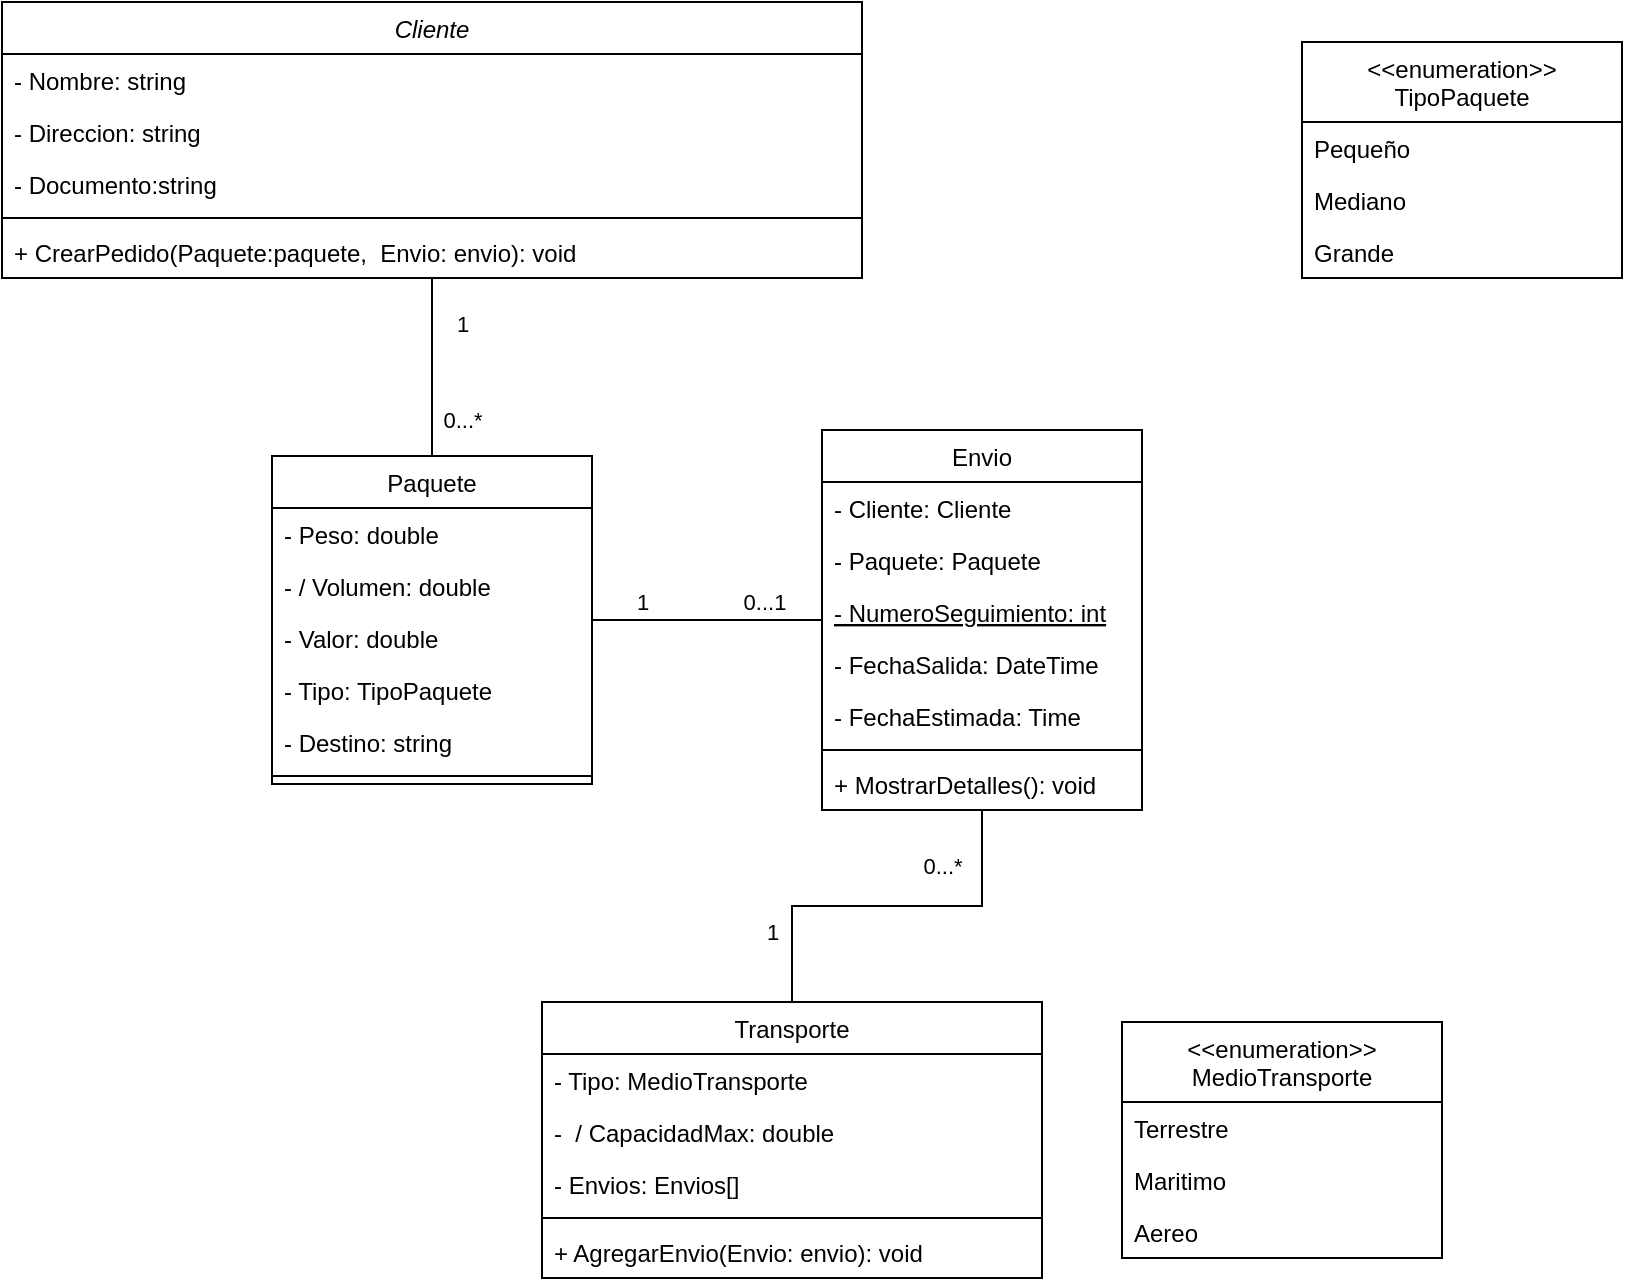 <mxfile version="24.7.12">
  <diagram id="C5RBs43oDa-KdzZeNtuy" name="Page-1">
    <mxGraphModel dx="733" dy="390" grid="1" gridSize="10" guides="1" tooltips="1" connect="1" arrows="1" fold="1" page="1" pageScale="1" pageWidth="827" pageHeight="1169" math="0" shadow="0">
      <root>
        <mxCell id="WIyWlLk6GJQsqaUBKTNV-0" />
        <mxCell id="WIyWlLk6GJQsqaUBKTNV-1" parent="WIyWlLk6GJQsqaUBKTNV-0" />
        <mxCell id="zkfFHV4jXpPFQw0GAbJ--0" value="Cliente" style="swimlane;fontStyle=2;align=center;verticalAlign=top;childLayout=stackLayout;horizontal=1;startSize=26;horizontalStack=0;resizeParent=1;resizeLast=0;collapsible=1;marginBottom=0;rounded=0;shadow=0;strokeWidth=1;" parent="WIyWlLk6GJQsqaUBKTNV-1" vertex="1">
          <mxGeometry x="10" y="120" width="430" height="138" as="geometry">
            <mxRectangle x="230" y="140" width="160" height="26" as="alternateBounds" />
          </mxGeometry>
        </mxCell>
        <mxCell id="zkfFHV4jXpPFQw0GAbJ--1" value="- Nombre: string" style="text;align=left;verticalAlign=top;spacingLeft=4;spacingRight=4;overflow=hidden;rotatable=0;points=[[0,0.5],[1,0.5]];portConstraint=eastwest;" parent="zkfFHV4jXpPFQw0GAbJ--0" vertex="1">
          <mxGeometry y="26" width="430" height="26" as="geometry" />
        </mxCell>
        <mxCell id="zkfFHV4jXpPFQw0GAbJ--2" value="- Direccion: string" style="text;align=left;verticalAlign=top;spacingLeft=4;spacingRight=4;overflow=hidden;rotatable=0;points=[[0,0.5],[1,0.5]];portConstraint=eastwest;rounded=0;shadow=0;html=0;" parent="zkfFHV4jXpPFQw0GAbJ--0" vertex="1">
          <mxGeometry y="52" width="430" height="26" as="geometry" />
        </mxCell>
        <mxCell id="zkfFHV4jXpPFQw0GAbJ--3" value="- Documento:string" style="text;align=left;verticalAlign=top;spacingLeft=4;spacingRight=4;overflow=hidden;rotatable=0;points=[[0,0.5],[1,0.5]];portConstraint=eastwest;rounded=0;shadow=0;html=0;" parent="zkfFHV4jXpPFQw0GAbJ--0" vertex="1">
          <mxGeometry y="78" width="430" height="26" as="geometry" />
        </mxCell>
        <mxCell id="zkfFHV4jXpPFQw0GAbJ--4" value="" style="line;html=1;strokeWidth=1;align=left;verticalAlign=middle;spacingTop=-1;spacingLeft=3;spacingRight=3;rotatable=0;labelPosition=right;points=[];portConstraint=eastwest;" parent="zkfFHV4jXpPFQw0GAbJ--0" vertex="1">
          <mxGeometry y="104" width="430" height="8" as="geometry" />
        </mxCell>
        <mxCell id="zkfFHV4jXpPFQw0GAbJ--5" value="+ CrearPedido(Paquete:paquete,  Envio: envio): void" style="text;align=left;verticalAlign=top;spacingLeft=4;spacingRight=4;overflow=hidden;rotatable=0;points=[[0,0.5],[1,0.5]];portConstraint=eastwest;" parent="zkfFHV4jXpPFQw0GAbJ--0" vertex="1">
          <mxGeometry y="112" width="430" height="26" as="geometry" />
        </mxCell>
        <mxCell id="zkfFHV4jXpPFQw0GAbJ--17" value="Paquete" style="swimlane;fontStyle=0;align=center;verticalAlign=top;childLayout=stackLayout;horizontal=1;startSize=26;horizontalStack=0;resizeParent=1;resizeLast=0;collapsible=1;marginBottom=0;rounded=0;shadow=0;strokeWidth=1;" parent="WIyWlLk6GJQsqaUBKTNV-1" vertex="1">
          <mxGeometry x="145" y="347" width="160" height="164" as="geometry">
            <mxRectangle x="550" y="140" width="160" height="26" as="alternateBounds" />
          </mxGeometry>
        </mxCell>
        <mxCell id="zkfFHV4jXpPFQw0GAbJ--18" value="- Peso: double" style="text;align=left;verticalAlign=top;spacingLeft=4;spacingRight=4;overflow=hidden;rotatable=0;points=[[0,0.5],[1,0.5]];portConstraint=eastwest;" parent="zkfFHV4jXpPFQw0GAbJ--17" vertex="1">
          <mxGeometry y="26" width="160" height="26" as="geometry" />
        </mxCell>
        <mxCell id="zkfFHV4jXpPFQw0GAbJ--19" value="- / Volumen: double" style="text;align=left;verticalAlign=top;spacingLeft=4;spacingRight=4;overflow=hidden;rotatable=0;points=[[0,0.5],[1,0.5]];portConstraint=eastwest;rounded=0;shadow=0;html=0;" parent="zkfFHV4jXpPFQw0GAbJ--17" vertex="1">
          <mxGeometry y="52" width="160" height="26" as="geometry" />
        </mxCell>
        <mxCell id="zkfFHV4jXpPFQw0GAbJ--20" value="- Valor: double" style="text;align=left;verticalAlign=top;spacingLeft=4;spacingRight=4;overflow=hidden;rotatable=0;points=[[0,0.5],[1,0.5]];portConstraint=eastwest;rounded=0;shadow=0;html=0;" parent="zkfFHV4jXpPFQw0GAbJ--17" vertex="1">
          <mxGeometry y="78" width="160" height="26" as="geometry" />
        </mxCell>
        <mxCell id="zkfFHV4jXpPFQw0GAbJ--21" value="- Tipo: TipoPaquete" style="text;align=left;verticalAlign=top;spacingLeft=4;spacingRight=4;overflow=hidden;rotatable=0;points=[[0,0.5],[1,0.5]];portConstraint=eastwest;rounded=0;shadow=0;html=0;" parent="zkfFHV4jXpPFQw0GAbJ--17" vertex="1">
          <mxGeometry y="104" width="160" height="26" as="geometry" />
        </mxCell>
        <mxCell id="_FK4_otcRQQxiF108OFx-1" value="- Destino: string" style="text;align=left;verticalAlign=top;spacingLeft=4;spacingRight=4;overflow=hidden;rotatable=0;points=[[0,0.5],[1,0.5]];portConstraint=eastwest;rounded=0;shadow=0;html=0;" vertex="1" parent="zkfFHV4jXpPFQw0GAbJ--17">
          <mxGeometry y="130" width="160" height="26" as="geometry" />
        </mxCell>
        <mxCell id="zkfFHV4jXpPFQw0GAbJ--23" value="" style="line;html=1;strokeWidth=1;align=left;verticalAlign=middle;spacingTop=-1;spacingLeft=3;spacingRight=3;rotatable=0;labelPosition=right;points=[];portConstraint=eastwest;" parent="zkfFHV4jXpPFQw0GAbJ--17" vertex="1">
          <mxGeometry y="156" width="160" height="8" as="geometry" />
        </mxCell>
        <mxCell id="_FK4_otcRQQxiF108OFx-2" value="Transporte" style="swimlane;fontStyle=0;align=center;verticalAlign=top;childLayout=stackLayout;horizontal=1;startSize=26;horizontalStack=0;resizeParent=1;resizeLast=0;collapsible=1;marginBottom=0;rounded=0;shadow=0;strokeWidth=1;" vertex="1" parent="WIyWlLk6GJQsqaUBKTNV-1">
          <mxGeometry x="280" y="620" width="250" height="138" as="geometry">
            <mxRectangle x="550" y="140" width="160" height="26" as="alternateBounds" />
          </mxGeometry>
        </mxCell>
        <mxCell id="_FK4_otcRQQxiF108OFx-6" value="- Tipo: MedioTransporte" style="text;align=left;verticalAlign=top;spacingLeft=4;spacingRight=4;overflow=hidden;rotatable=0;points=[[0,0.5],[1,0.5]];portConstraint=eastwest;rounded=0;shadow=0;html=0;" vertex="1" parent="_FK4_otcRQQxiF108OFx-2">
          <mxGeometry y="26" width="250" height="26" as="geometry" />
        </mxCell>
        <mxCell id="_FK4_otcRQQxiF108OFx-30" value="-  / CapacidadMax: double" style="text;align=left;verticalAlign=top;spacingLeft=4;spacingRight=4;overflow=hidden;rotatable=0;points=[[0,0.5],[1,0.5]];portConstraint=eastwest;rounded=0;shadow=0;html=0;" vertex="1" parent="_FK4_otcRQQxiF108OFx-2">
          <mxGeometry y="52" width="250" height="26" as="geometry" />
        </mxCell>
        <mxCell id="_FK4_otcRQQxiF108OFx-51" value="- Envios: Envios[]" style="text;align=left;verticalAlign=top;spacingLeft=4;spacingRight=4;overflow=hidden;rotatable=0;points=[[0,0.5],[1,0.5]];portConstraint=eastwest;rounded=0;shadow=0;html=0;" vertex="1" parent="_FK4_otcRQQxiF108OFx-2">
          <mxGeometry y="78" width="250" height="26" as="geometry" />
        </mxCell>
        <mxCell id="_FK4_otcRQQxiF108OFx-9" value="" style="line;html=1;strokeWidth=1;align=left;verticalAlign=middle;spacingTop=-1;spacingLeft=3;spacingRight=3;rotatable=0;labelPosition=right;points=[];portConstraint=eastwest;" vertex="1" parent="_FK4_otcRQQxiF108OFx-2">
          <mxGeometry y="104" width="250" height="8" as="geometry" />
        </mxCell>
        <mxCell id="_FK4_otcRQQxiF108OFx-52" value="+ AgregarEnvio(Envio: envio): void" style="text;align=left;verticalAlign=top;spacingLeft=4;spacingRight=4;overflow=hidden;rotatable=0;points=[[0,0.5],[1,0.5]];portConstraint=eastwest;rounded=0;shadow=0;html=0;" vertex="1" parent="_FK4_otcRQQxiF108OFx-2">
          <mxGeometry y="112" width="250" height="26" as="geometry" />
        </mxCell>
        <mxCell id="_FK4_otcRQQxiF108OFx-15" value="Envio" style="swimlane;fontStyle=0;align=center;verticalAlign=top;childLayout=stackLayout;horizontal=1;startSize=26;horizontalStack=0;resizeParent=1;resizeLast=0;collapsible=1;marginBottom=0;rounded=0;shadow=0;strokeWidth=1;" vertex="1" parent="WIyWlLk6GJQsqaUBKTNV-1">
          <mxGeometry x="420" y="334" width="160" height="190" as="geometry">
            <mxRectangle x="550" y="140" width="160" height="26" as="alternateBounds" />
          </mxGeometry>
        </mxCell>
        <mxCell id="_FK4_otcRQQxiF108OFx-19" value="- Cliente: Cliente" style="text;align=left;verticalAlign=top;spacingLeft=4;spacingRight=4;overflow=hidden;rotatable=0;points=[[0,0.5],[1,0.5]];portConstraint=eastwest;rounded=0;shadow=0;html=0;" vertex="1" parent="_FK4_otcRQQxiF108OFx-15">
          <mxGeometry y="26" width="160" height="26" as="geometry" />
        </mxCell>
        <mxCell id="_FK4_otcRQQxiF108OFx-29" value="- Paquete: Paquete" style="text;align=left;verticalAlign=top;spacingLeft=4;spacingRight=4;overflow=hidden;rotatable=0;points=[[0,0.5],[1,0.5]];portConstraint=eastwest;rounded=0;shadow=0;html=0;" vertex="1" parent="_FK4_otcRQQxiF108OFx-15">
          <mxGeometry y="52" width="160" height="26" as="geometry" />
        </mxCell>
        <mxCell id="_FK4_otcRQQxiF108OFx-20" value="- NumeroSeguimiento: int" style="text;align=left;verticalAlign=top;spacingLeft=4;spacingRight=4;overflow=hidden;rotatable=0;points=[[0,0.5],[1,0.5]];portConstraint=eastwest;rounded=0;shadow=0;html=0;fontStyle=4" vertex="1" parent="_FK4_otcRQQxiF108OFx-15">
          <mxGeometry y="78" width="160" height="26" as="geometry" />
        </mxCell>
        <mxCell id="_FK4_otcRQQxiF108OFx-28" value="- FechaSalida: DateTime" style="text;align=left;verticalAlign=top;spacingLeft=4;spacingRight=4;overflow=hidden;rotatable=0;points=[[0,0.5],[1,0.5]];portConstraint=eastwest;rounded=0;shadow=0;html=0;" vertex="1" parent="_FK4_otcRQQxiF108OFx-15">
          <mxGeometry y="104" width="160" height="26" as="geometry" />
        </mxCell>
        <mxCell id="_FK4_otcRQQxiF108OFx-31" value="- FechaEstimada: Time" style="text;align=left;verticalAlign=top;spacingLeft=4;spacingRight=4;overflow=hidden;rotatable=0;points=[[0,0.5],[1,0.5]];portConstraint=eastwest;rounded=0;shadow=0;html=0;" vertex="1" parent="_FK4_otcRQQxiF108OFx-15">
          <mxGeometry y="130" width="160" height="26" as="geometry" />
        </mxCell>
        <mxCell id="_FK4_otcRQQxiF108OFx-18" value="" style="line;html=1;strokeWidth=1;align=left;verticalAlign=middle;spacingTop=-1;spacingLeft=3;spacingRight=3;rotatable=0;labelPosition=right;points=[];portConstraint=eastwest;" vertex="1" parent="_FK4_otcRQQxiF108OFx-15">
          <mxGeometry y="156" width="160" height="8" as="geometry" />
        </mxCell>
        <mxCell id="_FK4_otcRQQxiF108OFx-36" value="+ MostrarDetalles(): void" style="text;align=left;verticalAlign=top;spacingLeft=4;spacingRight=4;overflow=hidden;rotatable=0;points=[[0,0.5],[1,0.5]];portConstraint=eastwest;rounded=0;shadow=0;html=0;" vertex="1" parent="_FK4_otcRQQxiF108OFx-15">
          <mxGeometry y="164" width="160" height="26" as="geometry" />
        </mxCell>
        <mxCell id="_FK4_otcRQQxiF108OFx-10" value="&lt;&lt;enumeration&gt;&gt;&#xa;MedioTransporte" style="swimlane;fontStyle=0;align=center;verticalAlign=top;childLayout=stackLayout;horizontal=1;startSize=40;horizontalStack=0;resizeParent=1;resizeLast=0;collapsible=1;marginBottom=0;rounded=0;shadow=0;strokeWidth=1;" vertex="1" parent="WIyWlLk6GJQsqaUBKTNV-1">
          <mxGeometry x="570" y="630" width="160" height="118" as="geometry">
            <mxRectangle x="550" y="140" width="160" height="26" as="alternateBounds" />
          </mxGeometry>
        </mxCell>
        <mxCell id="_FK4_otcRQQxiF108OFx-11" value="Terrestre" style="text;align=left;verticalAlign=top;spacingLeft=4;spacingRight=4;overflow=hidden;rotatable=0;points=[[0,0.5],[1,0.5]];portConstraint=eastwest;rounded=0;shadow=0;html=0;" vertex="1" parent="_FK4_otcRQQxiF108OFx-10">
          <mxGeometry y="40" width="160" height="26" as="geometry" />
        </mxCell>
        <mxCell id="_FK4_otcRQQxiF108OFx-12" value="Maritimo" style="text;align=left;verticalAlign=top;spacingLeft=4;spacingRight=4;overflow=hidden;rotatable=0;points=[[0,0.5],[1,0.5]];portConstraint=eastwest;rounded=0;shadow=0;html=0;" vertex="1" parent="_FK4_otcRQQxiF108OFx-10">
          <mxGeometry y="66" width="160" height="26" as="geometry" />
        </mxCell>
        <mxCell id="_FK4_otcRQQxiF108OFx-14" value="Aereo" style="text;align=left;verticalAlign=top;spacingLeft=4;spacingRight=4;overflow=hidden;rotatable=0;points=[[0,0.5],[1,0.5]];portConstraint=eastwest;rounded=0;shadow=0;html=0;" vertex="1" parent="_FK4_otcRQQxiF108OFx-10">
          <mxGeometry y="92" width="160" height="26" as="geometry" />
        </mxCell>
        <mxCell id="_FK4_otcRQQxiF108OFx-32" value="&lt;&lt;enumeration&gt;&gt;&#xa;TipoPaquete" style="swimlane;fontStyle=0;align=center;verticalAlign=top;childLayout=stackLayout;horizontal=1;startSize=40;horizontalStack=0;resizeParent=1;resizeLast=0;collapsible=1;marginBottom=0;rounded=0;shadow=0;strokeWidth=1;" vertex="1" parent="WIyWlLk6GJQsqaUBKTNV-1">
          <mxGeometry x="660" y="140" width="160" height="118" as="geometry">
            <mxRectangle x="550" y="140" width="160" height="26" as="alternateBounds" />
          </mxGeometry>
        </mxCell>
        <mxCell id="_FK4_otcRQQxiF108OFx-33" value="Pequeño" style="text;align=left;verticalAlign=top;spacingLeft=4;spacingRight=4;overflow=hidden;rotatable=0;points=[[0,0.5],[1,0.5]];portConstraint=eastwest;rounded=0;shadow=0;html=0;" vertex="1" parent="_FK4_otcRQQxiF108OFx-32">
          <mxGeometry y="40" width="160" height="26" as="geometry" />
        </mxCell>
        <mxCell id="_FK4_otcRQQxiF108OFx-34" value="Mediano" style="text;align=left;verticalAlign=top;spacingLeft=4;spacingRight=4;overflow=hidden;rotatable=0;points=[[0,0.5],[1,0.5]];portConstraint=eastwest;rounded=0;shadow=0;html=0;" vertex="1" parent="_FK4_otcRQQxiF108OFx-32">
          <mxGeometry y="66" width="160" height="26" as="geometry" />
        </mxCell>
        <mxCell id="_FK4_otcRQQxiF108OFx-35" value="Grande" style="text;align=left;verticalAlign=top;spacingLeft=4;spacingRight=4;overflow=hidden;rotatable=0;points=[[0,0.5],[1,0.5]];portConstraint=eastwest;rounded=0;shadow=0;html=0;" vertex="1" parent="_FK4_otcRQQxiF108OFx-32">
          <mxGeometry y="92" width="160" height="26" as="geometry" />
        </mxCell>
        <mxCell id="_FK4_otcRQQxiF108OFx-39" value="" style="endArrow=none;html=1;rounded=0;" edge="1" parent="WIyWlLk6GJQsqaUBKTNV-1" source="zkfFHV4jXpPFQw0GAbJ--0" target="zkfFHV4jXpPFQw0GAbJ--17">
          <mxGeometry width="50" height="50" relative="1" as="geometry">
            <mxPoint x="460" y="270" as="sourcePoint" />
            <mxPoint x="510" y="220" as="targetPoint" />
          </mxGeometry>
        </mxCell>
        <mxCell id="_FK4_otcRQQxiF108OFx-49" value="1" style="edgeLabel;html=1;align=center;verticalAlign=middle;resizable=0;points=[];" vertex="1" connectable="0" parent="_FK4_otcRQQxiF108OFx-39">
          <mxGeometry x="-0.487" y="2" relative="1" as="geometry">
            <mxPoint x="13" as="offset" />
          </mxGeometry>
        </mxCell>
        <mxCell id="_FK4_otcRQQxiF108OFx-50" value="0...*" style="edgeLabel;html=1;align=center;verticalAlign=middle;resizable=0;points=[];" vertex="1" connectable="0" parent="_FK4_otcRQQxiF108OFx-39">
          <mxGeometry x="0.599" y="3" relative="1" as="geometry">
            <mxPoint x="12" as="offset" />
          </mxGeometry>
        </mxCell>
        <mxCell id="_FK4_otcRQQxiF108OFx-40" value="" style="endArrow=none;html=1;rounded=0;edgeStyle=orthogonalEdgeStyle;" edge="1" parent="WIyWlLk6GJQsqaUBKTNV-1" source="_FK4_otcRQQxiF108OFx-2" target="_FK4_otcRQQxiF108OFx-15">
          <mxGeometry width="50" height="50" relative="1" as="geometry">
            <mxPoint x="380" y="320" as="sourcePoint" />
            <mxPoint x="430" y="270" as="targetPoint" />
          </mxGeometry>
        </mxCell>
        <mxCell id="_FK4_otcRQQxiF108OFx-43" value="1" style="edgeLabel;html=1;align=center;verticalAlign=middle;resizable=0;points=[];" vertex="1" connectable="0" parent="_FK4_otcRQQxiF108OFx-40">
          <mxGeometry x="-0.751" y="-2" relative="1" as="geometry">
            <mxPoint x="-12" y="-11" as="offset" />
          </mxGeometry>
        </mxCell>
        <mxCell id="_FK4_otcRQQxiF108OFx-46" value="0...*" style="edgeLabel;html=1;align=center;verticalAlign=middle;resizable=0;points=[];" vertex="1" connectable="0" parent="_FK4_otcRQQxiF108OFx-40">
          <mxGeometry x="0.742" y="2" relative="1" as="geometry">
            <mxPoint x="-18" y="3" as="offset" />
          </mxGeometry>
        </mxCell>
        <mxCell id="_FK4_otcRQQxiF108OFx-42" value="" style="endArrow=none;html=1;rounded=0;" edge="1" parent="WIyWlLk6GJQsqaUBKTNV-1" source="_FK4_otcRQQxiF108OFx-15" target="zkfFHV4jXpPFQw0GAbJ--17">
          <mxGeometry width="50" height="50" relative="1" as="geometry">
            <mxPoint x="480" y="380" as="sourcePoint" />
            <mxPoint x="600" y="290" as="targetPoint" />
          </mxGeometry>
        </mxCell>
        <mxCell id="_FK4_otcRQQxiF108OFx-44" value="1" style="edgeLabel;html=1;align=center;verticalAlign=middle;resizable=0;points=[];" vertex="1" connectable="0" parent="_FK4_otcRQQxiF108OFx-42">
          <mxGeometry x="0.732" y="-1" relative="1" as="geometry">
            <mxPoint x="9" y="-8" as="offset" />
          </mxGeometry>
        </mxCell>
        <mxCell id="_FK4_otcRQQxiF108OFx-45" value="0...1" style="edgeLabel;html=1;align=center;verticalAlign=middle;resizable=0;points=[];" vertex="1" connectable="0" parent="_FK4_otcRQQxiF108OFx-42">
          <mxGeometry x="-0.295" y="1" relative="1" as="geometry">
            <mxPoint x="11" y="-10" as="offset" />
          </mxGeometry>
        </mxCell>
      </root>
    </mxGraphModel>
  </diagram>
</mxfile>
